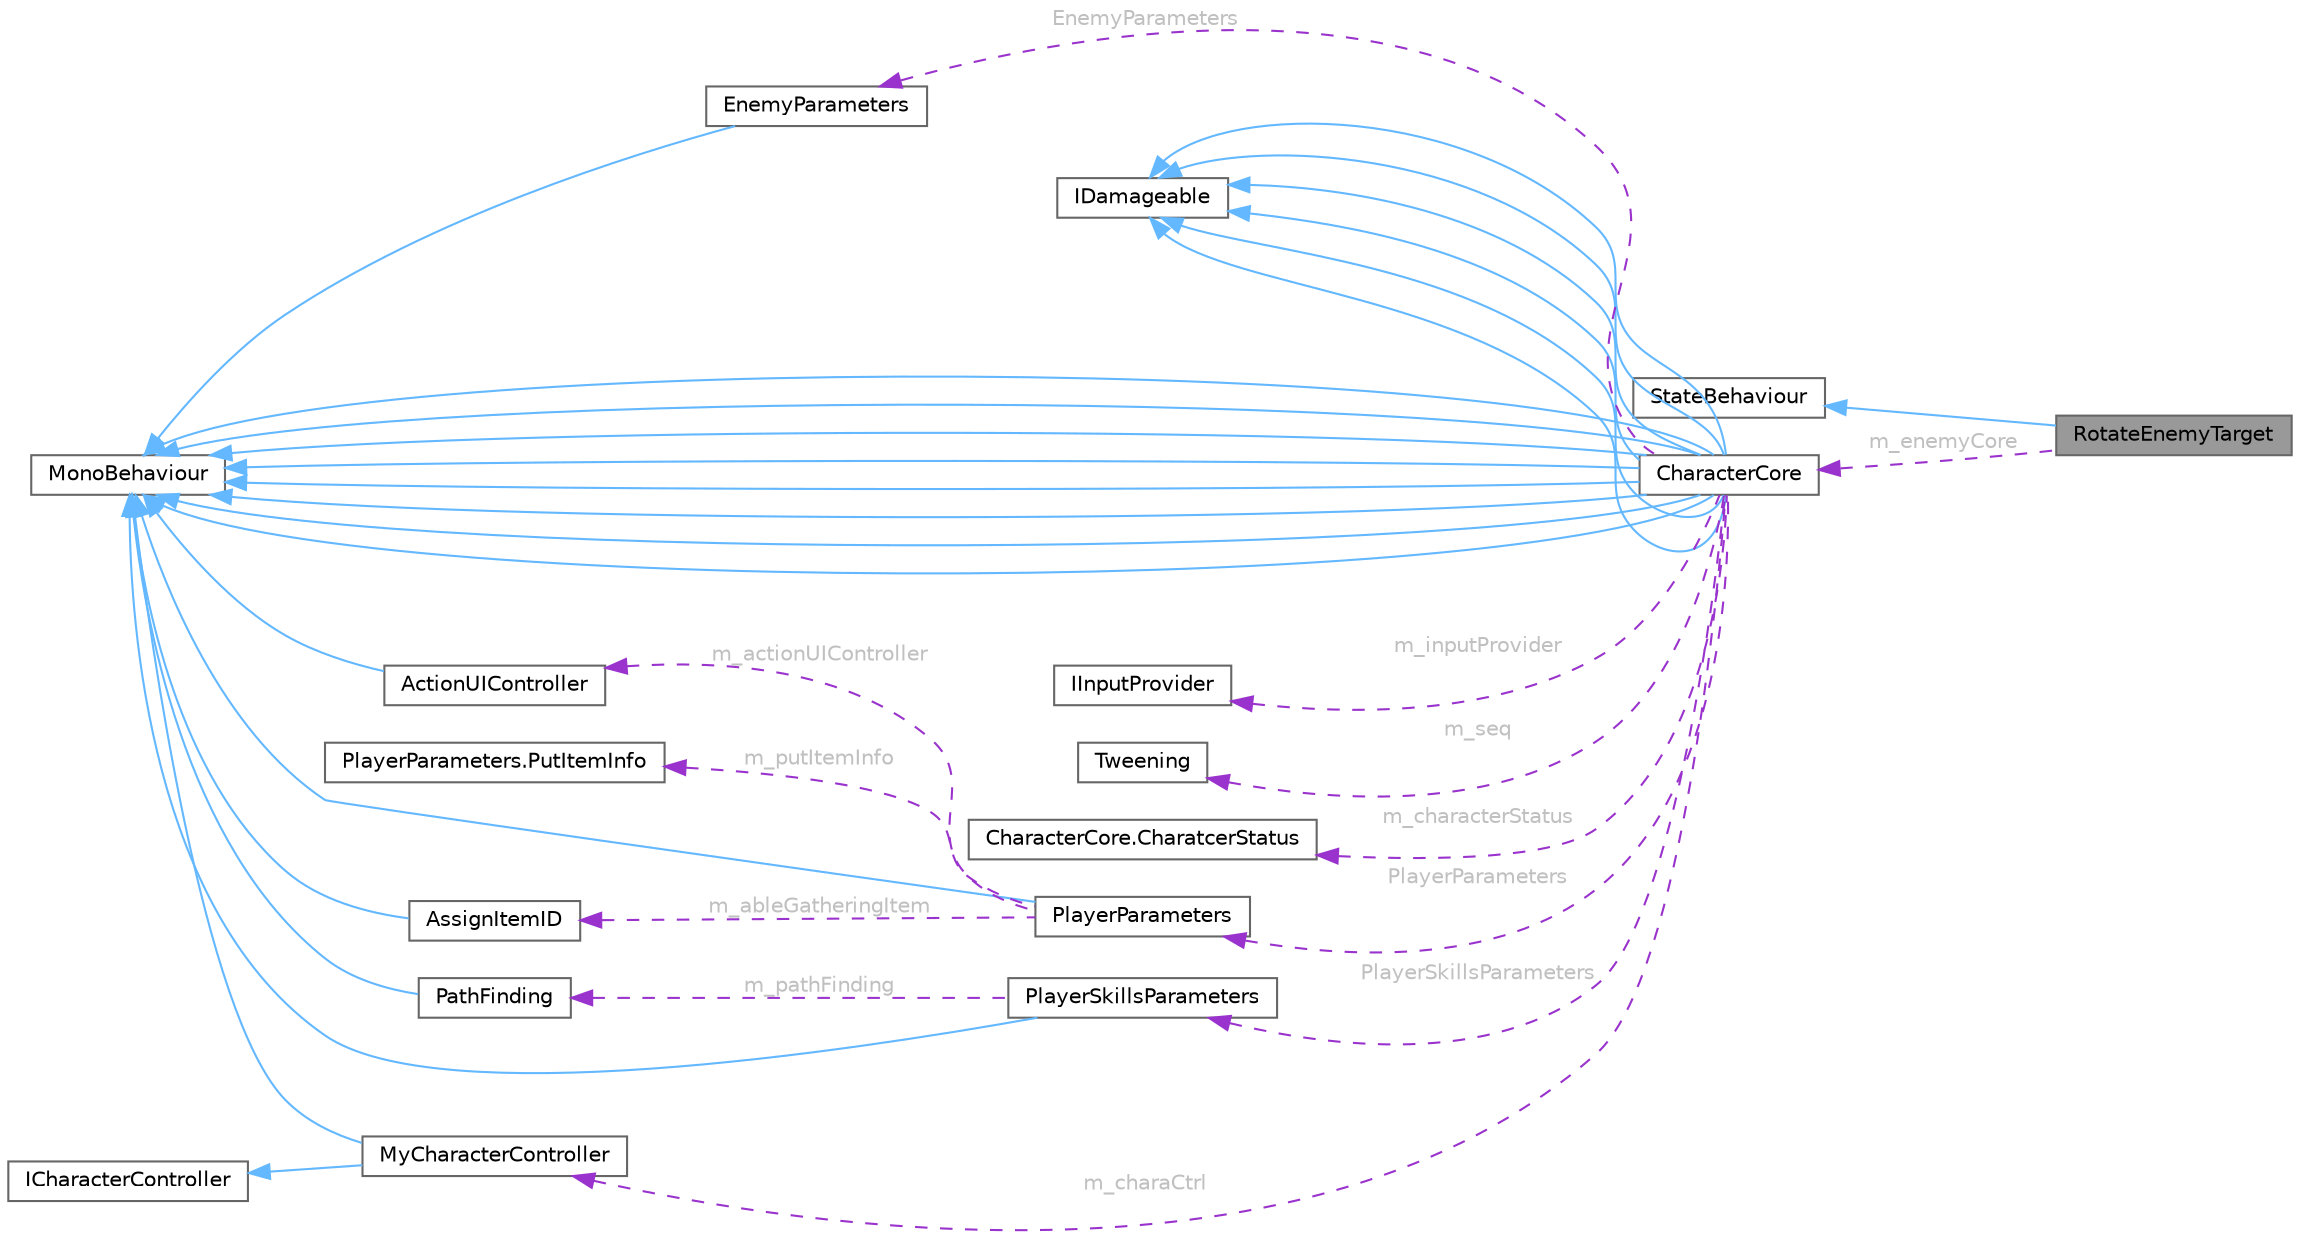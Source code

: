 digraph "RotateEnemyTarget"
{
 // LATEX_PDF_SIZE
  bgcolor="transparent";
  edge [fontname=Helvetica,fontsize=10,labelfontname=Helvetica,labelfontsize=10];
  node [fontname=Helvetica,fontsize=10,shape=box,height=0.2,width=0.4];
  rankdir="LR";
  Node1 [id="Node000001",label="RotateEnemyTarget",height=0.2,width=0.4,color="gray40", fillcolor="grey60", style="filled", fontcolor="black",tooltip=" "];
  Node2 -> Node1 [id="edge36_Node000001_Node000002",dir="back",color="steelblue1",style="solid",tooltip=" "];
  Node2 [id="Node000002",label="StateBehaviour",height=0.2,width=0.4,color="gray40", fillcolor="white", style="filled",tooltip=" "];
  Node3 -> Node1 [id="edge37_Node000001_Node000003",dir="back",color="darkorchid3",style="dashed",tooltip=" ",label=" m_enemyCore",fontcolor="grey" ];
  Node3 [id="Node000003",label="CharacterCore",height=0.2,width=0.4,color="gray40", fillcolor="white", style="filled",URL="$class_character_core.html",tooltip=" "];
  Node4 -> Node3 [id="edge38_Node000003_Node000004",dir="back",color="steelblue1",style="solid",tooltip=" "];
  Node4 [id="Node000004",label="MonoBehaviour",height=0.2,width=0.4,color="gray40", fillcolor="white", style="filled",tooltip=" "];
  Node5 -> Node3 [id="edge39_Node000003_Node000005",dir="back",color="steelblue1",style="solid",tooltip=" "];
  Node5 [id="Node000005",label="IDamageable",height=0.2,width=0.4,color="gray40", fillcolor="white", style="filled",URL="$interface_i_damageable.html",tooltip=" "];
  Node4 -> Node3 [id="edge40_Node000003_Node000004",dir="back",color="steelblue1",style="solid",tooltip=" "];
  Node5 -> Node3 [id="edge41_Node000003_Node000005",dir="back",color="steelblue1",style="solid",tooltip=" "];
  Node4 -> Node3 [id="edge42_Node000003_Node000004",dir="back",color="steelblue1",style="solid",tooltip=" "];
  Node5 -> Node3 [id="edge43_Node000003_Node000005",dir="back",color="steelblue1",style="solid",tooltip=" "];
  Node4 -> Node3 [id="edge44_Node000003_Node000004",dir="back",color="steelblue1",style="solid",tooltip=" "];
  Node5 -> Node3 [id="edge45_Node000003_Node000005",dir="back",color="steelblue1",style="solid",tooltip=" "];
  Node4 -> Node3 [id="edge46_Node000003_Node000004",dir="back",color="steelblue1",style="solid",tooltip=" "];
  Node5 -> Node3 [id="edge47_Node000003_Node000005",dir="back",color="steelblue1",style="solid",tooltip=" "];
  Node4 -> Node3 [id="edge48_Node000003_Node000004",dir="back",color="steelblue1",style="solid",tooltip=" "];
  Node5 -> Node3 [id="edge49_Node000003_Node000005",dir="back",color="steelblue1",style="solid",tooltip=" "];
  Node4 -> Node3 [id="edge50_Node000003_Node000004",dir="back",color="steelblue1",style="solid",tooltip=" "];
  Node4 -> Node3 [id="edge51_Node000003_Node000004",dir="back",color="steelblue1",style="solid",tooltip=" "];
  Node6 -> Node3 [id="edge52_Node000003_Node000006",dir="back",color="darkorchid3",style="dashed",tooltip=" ",label=" m_charaCtrl",fontcolor="grey" ];
  Node6 [id="Node000006",label="MyCharacterController",height=0.2,width=0.4,color="gray40", fillcolor="white", style="filled",URL="$class_my_character_controller.html",tooltip=" "];
  Node4 -> Node6 [id="edge53_Node000006_Node000004",dir="back",color="steelblue1",style="solid",tooltip=" "];
  Node7 -> Node6 [id="edge54_Node000006_Node000007",dir="back",color="steelblue1",style="solid",tooltip=" "];
  Node7 [id="Node000007",label="ICharacterController",height=0.2,width=0.4,color="gray40", fillcolor="white", style="filled",tooltip=" "];
  Node8 -> Node3 [id="edge55_Node000003_Node000008",dir="back",color="darkorchid3",style="dashed",tooltip=" ",label=" m_inputProvider",fontcolor="grey" ];
  Node8 [id="Node000008",label="IInputProvider",height=0.2,width=0.4,color="gray40", fillcolor="white", style="filled",URL="$interface_i_input_provider.html",tooltip=" "];
  Node9 -> Node3 [id="edge56_Node000003_Node000009",dir="back",color="darkorchid3",style="dashed",tooltip=" ",label=" m_seq",fontcolor="grey" ];
  Node9 [id="Node000009",label="Tweening",height=0.2,width=0.4,color="gray40", fillcolor="white", style="filled",tooltip=" "];
  Node10 -> Node3 [id="edge57_Node000003_Node000010",dir="back",color="darkorchid3",style="dashed",tooltip=" ",label=" m_characterStatus",fontcolor="grey" ];
  Node10 [id="Node000010",label="CharacterCore.CharatcerStatus",height=0.2,width=0.4,color="gray40", fillcolor="white", style="filled",URL="$struct_character_core_1_1_charatcer_status.html",tooltip=" "];
  Node11 -> Node3 [id="edge58_Node000003_Node000011",dir="back",color="darkorchid3",style="dashed",tooltip=" ",label=" PlayerParameters",fontcolor="grey" ];
  Node11 [id="Node000011",label="PlayerParameters",height=0.2,width=0.4,color="gray40", fillcolor="white", style="filled",URL="$class_player_parameters.html",tooltip=" "];
  Node4 -> Node11 [id="edge59_Node000011_Node000004",dir="back",color="steelblue1",style="solid",tooltip=" "];
  Node12 -> Node11 [id="edge60_Node000011_Node000012",dir="back",color="darkorchid3",style="dashed",tooltip=" ",label=" m_putItemInfo",fontcolor="grey" ];
  Node12 [id="Node000012",label="PlayerParameters.PutItemInfo",height=0.2,width=0.4,color="gray40", fillcolor="white", style="filled",URL="$struct_player_parameters_1_1_put_item_info.html",tooltip=" "];
  Node13 -> Node11 [id="edge61_Node000011_Node000013",dir="back",color="darkorchid3",style="dashed",tooltip=" ",label=" m_ableGatheringItem",fontcolor="grey" ];
  Node13 [id="Node000013",label="AssignItemID",height=0.2,width=0.4,color="gray40", fillcolor="white", style="filled",URL="$class_assign_item_i_d.html",tooltip=" "];
  Node4 -> Node13 [id="edge62_Node000013_Node000004",dir="back",color="steelblue1",style="solid",tooltip=" "];
  Node14 -> Node11 [id="edge63_Node000011_Node000014",dir="back",color="darkorchid3",style="dashed",tooltip=" ",label=" m_actionUIController",fontcolor="grey" ];
  Node14 [id="Node000014",label="ActionUIController",height=0.2,width=0.4,color="gray40", fillcolor="white", style="filled",URL="$class_action_u_i_controller.html",tooltip=" "];
  Node4 -> Node14 [id="edge64_Node000014_Node000004",dir="back",color="steelblue1",style="solid",tooltip=" "];
  Node15 -> Node3 [id="edge65_Node000003_Node000015",dir="back",color="darkorchid3",style="dashed",tooltip=" ",label=" EnemyParameters",fontcolor="grey" ];
  Node15 [id="Node000015",label="EnemyParameters",height=0.2,width=0.4,color="gray40", fillcolor="white", style="filled",URL="$class_enemy_parameters.html",tooltip=" "];
  Node4 -> Node15 [id="edge66_Node000015_Node000004",dir="back",color="steelblue1",style="solid",tooltip=" "];
  Node16 -> Node3 [id="edge67_Node000003_Node000016",dir="back",color="darkorchid3",style="dashed",tooltip=" ",label=" PlayerSkillsParameters",fontcolor="grey" ];
  Node16 [id="Node000016",label="PlayerSkillsParameters",height=0.2,width=0.4,color="gray40", fillcolor="white", style="filled",URL="$class_player_skills_parameters.html",tooltip=" "];
  Node4 -> Node16 [id="edge68_Node000016_Node000004",dir="back",color="steelblue1",style="solid",tooltip=" "];
  Node17 -> Node16 [id="edge69_Node000016_Node000017",dir="back",color="darkorchid3",style="dashed",tooltip=" ",label=" m_pathFinding",fontcolor="grey" ];
  Node17 [id="Node000017",label="PathFinding",height=0.2,width=0.4,color="gray40", fillcolor="white", style="filled",URL="$class_path_finding.html",tooltip=" "];
  Node4 -> Node17 [id="edge70_Node000017_Node000004",dir="back",color="steelblue1",style="solid",tooltip=" "];
}
